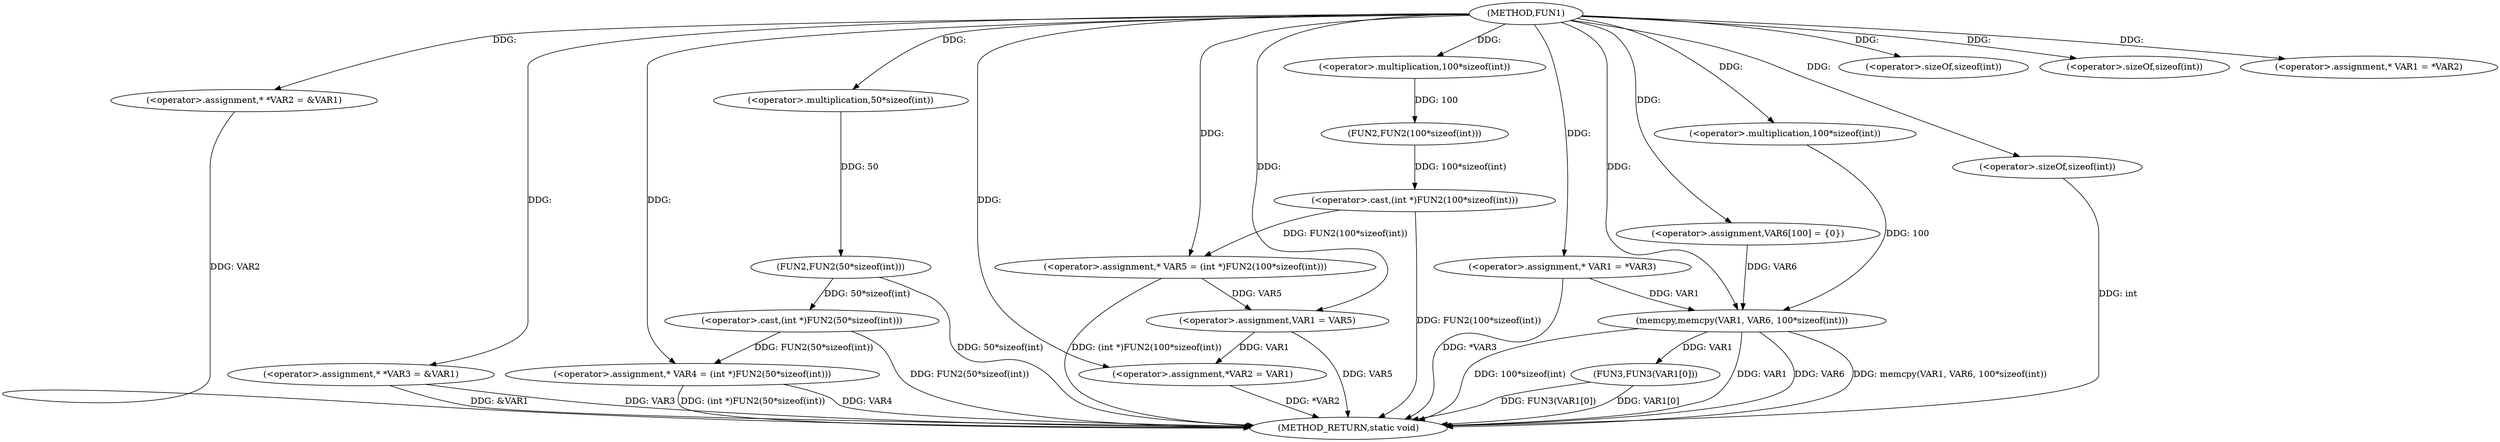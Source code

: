 digraph FUN1 {  
"1000100" [label = "(METHOD,FUN1)" ]
"1000167" [label = "(METHOD_RETURN,static void)" ]
"1000104" [label = "(<operator>.assignment,* *VAR2 = &VAR1)" ]
"1000109" [label = "(<operator>.assignment,* *VAR3 = &VAR1)" ]
"1000114" [label = "(<operator>.assignment,* VAR4 = (int *)FUN2(50*sizeof(int)))" ]
"1000116" [label = "(<operator>.cast,(int *)FUN2(50*sizeof(int)))" ]
"1000118" [label = "(FUN2,FUN2(50*sizeof(int)))" ]
"1000119" [label = "(<operator>.multiplication,50*sizeof(int))" ]
"1000121" [label = "(<operator>.sizeOf,sizeof(int))" ]
"1000124" [label = "(<operator>.assignment,* VAR5 = (int *)FUN2(100*sizeof(int)))" ]
"1000126" [label = "(<operator>.cast,(int *)FUN2(100*sizeof(int)))" ]
"1000128" [label = "(FUN2,FUN2(100*sizeof(int)))" ]
"1000129" [label = "(<operator>.multiplication,100*sizeof(int))" ]
"1000131" [label = "(<operator>.sizeOf,sizeof(int))" ]
"1000135" [label = "(<operator>.assignment,* VAR1 = *VAR2)" ]
"1000139" [label = "(<operator>.assignment,VAR1 = VAR5)" ]
"1000142" [label = "(<operator>.assignment,*VAR2 = VAR1)" ]
"1000148" [label = "(<operator>.assignment,* VAR1 = *VAR3)" ]
"1000154" [label = "(<operator>.assignment,VAR6[100] = {0})" ]
"1000156" [label = "(memcpy,memcpy(VAR1, VAR6, 100*sizeof(int)))" ]
"1000159" [label = "(<operator>.multiplication,100*sizeof(int))" ]
"1000161" [label = "(<operator>.sizeOf,sizeof(int))" ]
"1000163" [label = "(FUN3,FUN3(VAR1[0]))" ]
  "1000156" -> "1000167"  [ label = "DDG: 100*sizeof(int)"] 
  "1000156" -> "1000167"  [ label = "DDG: VAR1"] 
  "1000104" -> "1000167"  [ label = "DDG: VAR2"] 
  "1000156" -> "1000167"  [ label = "DDG: VAR6"] 
  "1000114" -> "1000167"  [ label = "DDG: VAR4"] 
  "1000116" -> "1000167"  [ label = "DDG: FUN2(50*sizeof(int))"] 
  "1000142" -> "1000167"  [ label = "DDG: *VAR2"] 
  "1000148" -> "1000167"  [ label = "DDG: *VAR3"] 
  "1000118" -> "1000167"  [ label = "DDG: 50*sizeof(int)"] 
  "1000163" -> "1000167"  [ label = "DDG: VAR1[0]"] 
  "1000124" -> "1000167"  [ label = "DDG: (int *)FUN2(100*sizeof(int))"] 
  "1000139" -> "1000167"  [ label = "DDG: VAR5"] 
  "1000109" -> "1000167"  [ label = "DDG: VAR3"] 
  "1000126" -> "1000167"  [ label = "DDG: FUN2(100*sizeof(int))"] 
  "1000156" -> "1000167"  [ label = "DDG: memcpy(VAR1, VAR6, 100*sizeof(int))"] 
  "1000163" -> "1000167"  [ label = "DDG: FUN3(VAR1[0])"] 
  "1000161" -> "1000167"  [ label = "DDG: int"] 
  "1000114" -> "1000167"  [ label = "DDG: (int *)FUN2(50*sizeof(int))"] 
  "1000109" -> "1000167"  [ label = "DDG: &VAR1"] 
  "1000100" -> "1000104"  [ label = "DDG: "] 
  "1000100" -> "1000109"  [ label = "DDG: "] 
  "1000116" -> "1000114"  [ label = "DDG: FUN2(50*sizeof(int))"] 
  "1000100" -> "1000114"  [ label = "DDG: "] 
  "1000118" -> "1000116"  [ label = "DDG: 50*sizeof(int)"] 
  "1000119" -> "1000118"  [ label = "DDG: 50"] 
  "1000100" -> "1000119"  [ label = "DDG: "] 
  "1000100" -> "1000121"  [ label = "DDG: "] 
  "1000126" -> "1000124"  [ label = "DDG: FUN2(100*sizeof(int))"] 
  "1000100" -> "1000124"  [ label = "DDG: "] 
  "1000128" -> "1000126"  [ label = "DDG: 100*sizeof(int)"] 
  "1000129" -> "1000128"  [ label = "DDG: 100"] 
  "1000100" -> "1000129"  [ label = "DDG: "] 
  "1000100" -> "1000131"  [ label = "DDG: "] 
  "1000100" -> "1000135"  [ label = "DDG: "] 
  "1000124" -> "1000139"  [ label = "DDG: VAR5"] 
  "1000100" -> "1000139"  [ label = "DDG: "] 
  "1000139" -> "1000142"  [ label = "DDG: VAR1"] 
  "1000100" -> "1000142"  [ label = "DDG: "] 
  "1000100" -> "1000148"  [ label = "DDG: "] 
  "1000100" -> "1000154"  [ label = "DDG: "] 
  "1000148" -> "1000156"  [ label = "DDG: VAR1"] 
  "1000100" -> "1000156"  [ label = "DDG: "] 
  "1000154" -> "1000156"  [ label = "DDG: VAR6"] 
  "1000159" -> "1000156"  [ label = "DDG: 100"] 
  "1000100" -> "1000159"  [ label = "DDG: "] 
  "1000100" -> "1000161"  [ label = "DDG: "] 
  "1000156" -> "1000163"  [ label = "DDG: VAR1"] 
}
